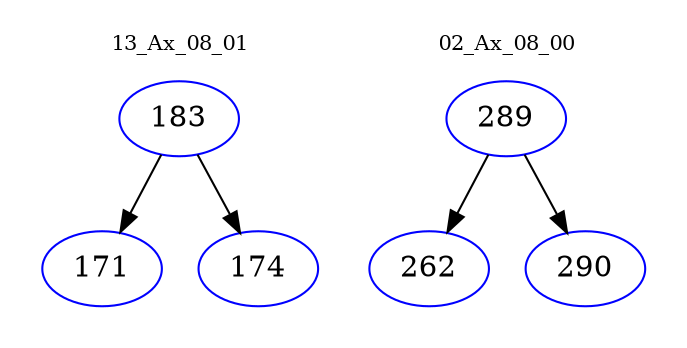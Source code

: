 digraph{
subgraph cluster_0 {
color = white
label = "13_Ax_08_01";
fontsize=10;
T0_183 [label="183", color="blue"]
T0_183 -> T0_171 [color="black"]
T0_171 [label="171", color="blue"]
T0_183 -> T0_174 [color="black"]
T0_174 [label="174", color="blue"]
}
subgraph cluster_1 {
color = white
label = "02_Ax_08_00";
fontsize=10;
T1_289 [label="289", color="blue"]
T1_289 -> T1_262 [color="black"]
T1_262 [label="262", color="blue"]
T1_289 -> T1_290 [color="black"]
T1_290 [label="290", color="blue"]
}
}
